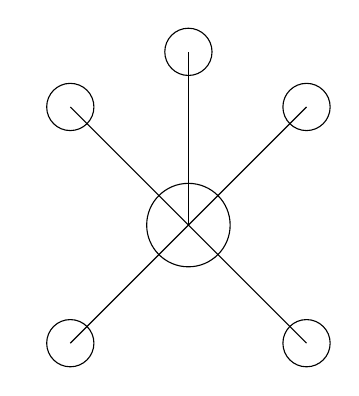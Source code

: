 ﻿\def\b{.3}
\def\cr{.53}
\begin{tikzpicture} 
\draw (1.5,1.5) circle [radius=\cr];
\draw (1.5,1.5) -- (0,0);
\draw (0,0) circle [radius=\b];
\draw (3,0) -- (1.5,1.5);
\draw (3,0) circle [radius=\b];
\draw (1.5,1.5) -- (0,3);
\draw (0,3) circle [radius=\b];
\draw (1.5,1.5) -- (3,3);
\draw (3,3) circle [radius=\b];

\draw (1.5,1.5) -- (1.5,3.7);
\draw (1.5,3.7) circle [radius=\b];
\end{tikzpicture}